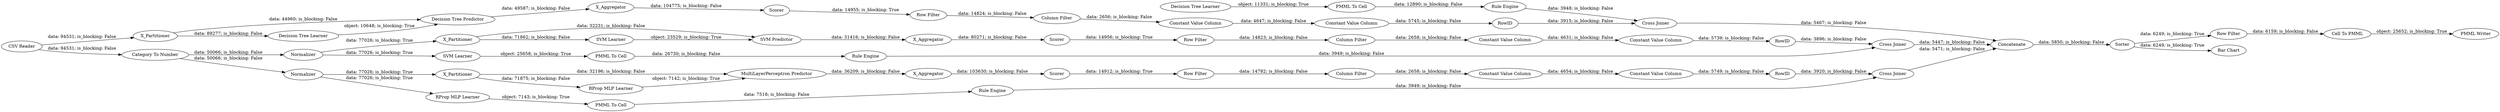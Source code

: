 digraph {
	"3573193516484769482_2" [label=X_Partitioner]
	"1897214180979556843_293" [label=RowID]
	"-7034544297648622627_61" [label="PMML Writer"]
	"1897214180979556843_290" [label="Constant Value Column"]
	"4851808585327307414_28" [label="PMML To Cell"]
	"5796765970410942705_2" [label=X_Partitioner]
	"5168937658144109426_292" [label="Constant Value Column"]
	"-6122026309183090253_293" [label=RowID]
	"1897214180979556843_292" [label="Constant Value Column"]
	"5168937658144109426_290" [label="Constant Value Column"]
	"5776631875456778150_35" [label="RProp MLP Learner"]
	"3573193516484769482_38" [label="Cross Joiner"]
	"4851808585327307414_34" [label="Rule Engine"]
	"5796765970410942705_39" [label="Cross Joiner"]
	"-4096078181824230442_40" [label=Scorer]
	"1897214180979556843_9" [label="Row Filter"]
	"-5249719851082461182_33" [label="SVM Learner"]
	"-7034544297648622627_53" [label="Row Filter"]
	"-4096078181824230442_7" [label=X_Aggregator]
	"5168937658144109426_294" [label="Column Filter"]
	"3573193516484769482_39" [label=Scorer]
	"-6122026309183090253_9" [label="Row Filter"]
	"1897214180979556843_294" [label="Column Filter"]
	"5168937658144109426_9" [label="Row Filter"]
	"-7034544297648622627_63" [label="CSV Reader"]
	"5796765970410942705_31" [label="SVM Learner"]
	"5796765970410942705_40" [label=Normalizer]
	"-4096078181824230442_2" [label=X_Partitioner]
	"-7034544297648622627_58" [label="Category To Number"]
	"-7034544297648622627_60" [label=Concatenate]
	"-5249719851082461182_34" [label="PMML To Cell"]
	"-4096078181824230442_38" [label="Cross Joiner"]
	"-6122026309183090253_294" [label="Column Filter"]
	"5796765970410942705_7" [label=X_Aggregator]
	"3573193516484769482_31" [label="Decision Tree Learner"]
	"5796765970410942705_41" [label=Scorer]
	"5776631875456778150_22" [label="PMML To Cell"]
	"5776631875456778150_34" [label="Rule Engine"]
	"5796765970410942705_32" [label="SVM Predictor"]
	"-7034544297648622627_52" [label=Sorter]
	"-6122026309183090253_292" [label="Constant Value Column"]
	"5168937658144109426_293" [label=RowID]
	"4851808585327307414_33" [label="Decision Tree Learner"]
	"3573193516484769482_32" [label="Decision Tree Predictor"]
	"-4096078181824230442_31" [label="RProp MLP Learner"]
	"-4096078181824230442_39" [label=Normalizer]
	"-5249719851082461182_35" [label="Rule Engine"]
	"-6122026309183090253_290" [label="Constant Value Column"]
	"-7034544297648622627_59" [label="Bar Chart"]
	"-4096078181824230442_32" [label="MultiLayerPerceptron Predictor"]
	"3573193516484769482_7" [label=X_Aggregator]
	"-7034544297648622627_54" [label="Cell To PMML"]
	"-4096078181824230442_2" -> "-4096078181824230442_32" [label="data: 32196; is_blocking: False"]
	"5796765970410942705_2" -> "5796765970410942705_32" [label="data: 32231; is_blocking: False"]
	"3573193516484769482_2" -> "3573193516484769482_32" [label="data: 44960; is_blocking: False"]
	"3573193516484769482_2" -> "3573193516484769482_31" [label="data: 89277; is_blocking: False"]
	"-5249719851082461182_33" -> "-5249719851082461182_34" [label="object: 25658; is_blocking: True"]
	"-7034544297648622627_53" -> "-7034544297648622627_54" [label="data: 6159; is_blocking: False"]
	"3573193516484769482_32" -> "3573193516484769482_7" [label="data: 49587; is_blocking: False"]
	"-7034544297648622627_54" -> "-7034544297648622627_61" [label="object: 25652; is_blocking: True"]
	"4851808585327307414_34" -> "3573193516484769482_38" [label="data: 3948; is_blocking: False"]
	"5796765970410942705_2" -> "5796765970410942705_31" [label="data: 71862; is_blocking: False"]
	"-5249719851082461182_35" -> "5796765970410942705_39" [label="data: 3949; is_blocking: False"]
	"-4096078181824230442_2" -> "-4096078181824230442_31" [label="data: 71875; is_blocking: False"]
	"-7034544297648622627_58" -> "5796765970410942705_40" [label="data: 50066; is_blocking: False"]
	"5776631875456778150_34" -> "-4096078181824230442_38" [label="data: 3949; is_blocking: False"]
	"-7034544297648622627_52" -> "-7034544297648622627_53" [label="data: 6249; is_blocking: True"]
	"-5249719851082461182_34" -> "-5249719851082461182_35" [label="data: 26730; is_blocking: False"]
	"5796765970410942705_7" -> "5796765970410942705_41" [label="data: 80271; is_blocking: False"]
	"-7034544297648622627_60" -> "-7034544297648622627_52" [label="data: 5850; is_blocking: False"]
	"5168937658144109426_9" -> "5168937658144109426_294" [label="data: 14824; is_blocking: False"]
	"5168937658144109426_293" -> "3573193516484769482_38" [label="data: 3915; is_blocking: False"]
	"1897214180979556843_292" -> "1897214180979556843_293" [label="data: 5739; is_blocking: False"]
	"3573193516484769482_39" -> "5168937658144109426_9" [label="data: 14955; is_blocking: True"]
	"-4096078181824230442_7" -> "-4096078181824230442_40" [label="data: 103630; is_blocking: False"]
	"-4096078181824230442_31" -> "-4096078181824230442_32" [label="object: 7142; is_blocking: True"]
	"-4096078181824230442_39" -> "-4096078181824230442_2" [label="data: 77026; is_blocking: True"]
	"-4096078181824230442_39" -> "5776631875456778150_35" [label="data: 77026; is_blocking: True"]
	"5796765970410942705_31" -> "5796765970410942705_32" [label="object: 23529; is_blocking: True"]
	"3573193516484769482_31" -> "3573193516484769482_32" [label="object: 10648; is_blocking: True"]
	"-6122026309183090253_293" -> "-4096078181824230442_38" [label="data: 3920; is_blocking: False"]
	"-4096078181824230442_40" -> "-6122026309183090253_9" [label="data: 14912; is_blocking: True"]
	"5776631875456778150_35" -> "5776631875456778150_22" [label="object: 7143; is_blocking: True"]
	"-4096078181824230442_32" -> "-4096078181824230442_7" [label="data: 36209; is_blocking: False"]
	"3573193516484769482_38" -> "-7034544297648622627_60" [label="data: 5467; is_blocking: False"]
	"5776631875456778150_22" -> "5776631875456778150_34" [label="data: 7518; is_blocking: False"]
	"5796765970410942705_32" -> "5796765970410942705_7" [label="data: 31416; is_blocking: False"]
	"5168937658144109426_294" -> "5168937658144109426_290" [label="data: 2656; is_blocking: False"]
	"-7034544297648622627_63" -> "3573193516484769482_2" [label="data: 94531; is_blocking: False"]
	"1897214180979556843_290" -> "1897214180979556843_292" [label="data: 4631; is_blocking: False"]
	"5796765970410942705_40" -> "-5249719851082461182_33" [label="data: 77026; is_blocking: True"]
	"1897214180979556843_9" -> "1897214180979556843_294" [label="data: 14823; is_blocking: False"]
	"-7034544297648622627_52" -> "-7034544297648622627_59" [label="data: 6249; is_blocking: True"]
	"-7034544297648622627_58" -> "-4096078181824230442_39" [label="data: 50066; is_blocking: False"]
	"5796765970410942705_41" -> "1897214180979556843_9" [label="data: 14956; is_blocking: True"]
	"5168937658144109426_292" -> "5168937658144109426_293" [label="data: 5745; is_blocking: False"]
	"4851808585327307414_28" -> "4851808585327307414_34" [label="data: 12890; is_blocking: False"]
	"-7034544297648622627_63" -> "-7034544297648622627_58" [label="data: 94531; is_blocking: False"]
	"5796765970410942705_40" -> "5796765970410942705_2" [label="data: 77026; is_blocking: True"]
	"-4096078181824230442_38" -> "-7034544297648622627_60" [label="data: 5471; is_blocking: False"]
	"5168937658144109426_290" -> "5168937658144109426_292" [label="data: 4647; is_blocking: False"]
	"-6122026309183090253_294" -> "-6122026309183090253_290" [label="data: 2658; is_blocking: False"]
	"-6122026309183090253_292" -> "-6122026309183090253_293" [label="data: 5749; is_blocking: False"]
	"3573193516484769482_7" -> "3573193516484769482_39" [label="data: 104775; is_blocking: False"]
	"1897214180979556843_293" -> "5796765970410942705_39" [label="data: 3896; is_blocking: False"]
	"1897214180979556843_294" -> "1897214180979556843_290" [label="data: 2658; is_blocking: False"]
	"-6122026309183090253_290" -> "-6122026309183090253_292" [label="data: 4654; is_blocking: False"]
	"4851808585327307414_33" -> "4851808585327307414_28" [label="object: 11331; is_blocking: True"]
	"5796765970410942705_39" -> "-7034544297648622627_60" [label="data: 5447; is_blocking: False"]
	"-6122026309183090253_9" -> "-6122026309183090253_294" [label="data: 14782; is_blocking: False"]
	rankdir=LR
}
